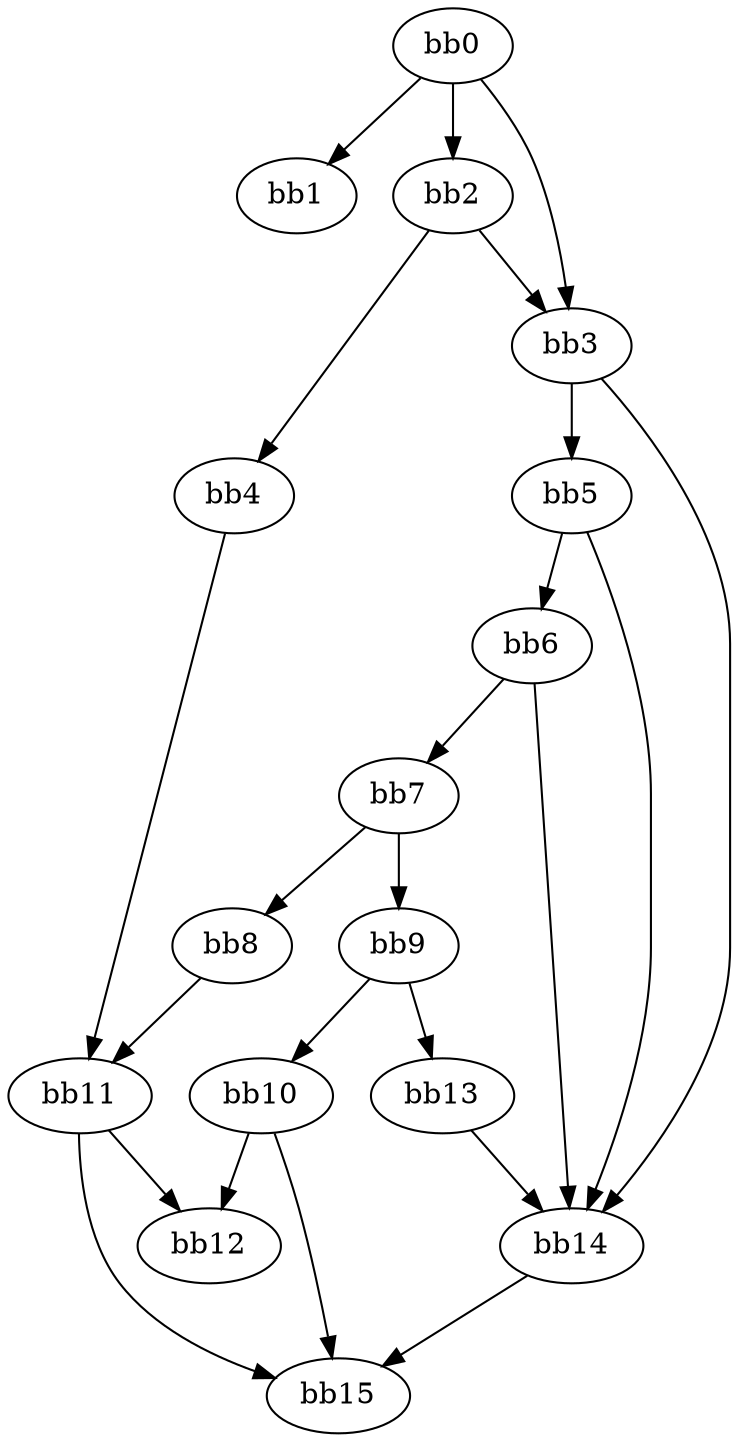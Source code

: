 digraph {
    0 [ label = "bb0\l" ]
    1 [ label = "bb1\l" ]
    2 [ label = "bb2\l" ]
    3 [ label = "bb3\l" ]
    4 [ label = "bb4\l" ]
    5 [ label = "bb5\l" ]
    6 [ label = "bb6\l" ]
    7 [ label = "bb7\l" ]
    8 [ label = "bb8\l" ]
    9 [ label = "bb9\l" ]
    10 [ label = "bb10\l" ]
    11 [ label = "bb11\l" ]
    12 [ label = "bb12\l" ]
    13 [ label = "bb13\l" ]
    14 [ label = "bb14\l" ]
    15 [ label = "bb15\l" ]
    0 -> 1 [ ]
    0 -> 2 [ ]
    0 -> 3 [ ]
    2 -> 3 [ ]
    2 -> 4 [ ]
    3 -> 5 [ ]
    3 -> 14 [ ]
    4 -> 11 [ ]
    5 -> 6 [ ]
    5 -> 14 [ ]
    6 -> 7 [ ]
    6 -> 14 [ ]
    7 -> 8 [ ]
    7 -> 9 [ ]
    8 -> 11 [ ]
    9 -> 10 [ ]
    9 -> 13 [ ]
    10 -> 12 [ ]
    10 -> 15 [ ]
    11 -> 12 [ ]
    11 -> 15 [ ]
    13 -> 14 [ ]
    14 -> 15 [ ]
}

